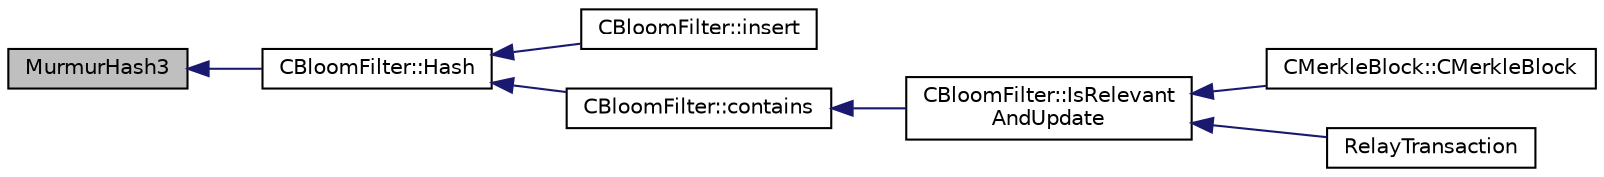 digraph "MurmurHash3"
{
  edge [fontname="Helvetica",fontsize="10",labelfontname="Helvetica",labelfontsize="10"];
  node [fontname="Helvetica",fontsize="10",shape=record];
  rankdir="LR";
  Node606 [label="MurmurHash3",height=0.2,width=0.4,color="black", fillcolor="grey75", style="filled", fontcolor="black"];
  Node606 -> Node607 [dir="back",color="midnightblue",fontsize="10",style="solid",fontname="Helvetica"];
  Node607 [label="CBloomFilter::Hash",height=0.2,width=0.4,color="black", fillcolor="white", style="filled",URL="$class_c_bloom_filter.html#a19031bd85ec49cb6f6d2cd8aa3414c75"];
  Node607 -> Node608 [dir="back",color="midnightblue",fontsize="10",style="solid",fontname="Helvetica"];
  Node608 [label="CBloomFilter::insert",height=0.2,width=0.4,color="black", fillcolor="white", style="filled",URL="$class_c_bloom_filter.html#abba52843c7c691ef7deb07d9a645dcc2"];
  Node607 -> Node609 [dir="back",color="midnightblue",fontsize="10",style="solid",fontname="Helvetica"];
  Node609 [label="CBloomFilter::contains",height=0.2,width=0.4,color="black", fillcolor="white", style="filled",URL="$class_c_bloom_filter.html#afe62e10a4c4cf64e18a2a659d0bcc31b"];
  Node609 -> Node610 [dir="back",color="midnightblue",fontsize="10",style="solid",fontname="Helvetica"];
  Node610 [label="CBloomFilter::IsRelevant\lAndUpdate",height=0.2,width=0.4,color="black", fillcolor="white", style="filled",URL="$class_c_bloom_filter.html#aec420a9b66ab133090c2b4b8ed286f79",tooltip="Also adds any outputs which match the filter to the filter (to match their spending txes) ..."];
  Node610 -> Node611 [dir="back",color="midnightblue",fontsize="10",style="solid",fontname="Helvetica"];
  Node611 [label="CMerkleBlock::CMerkleBlock",height=0.2,width=0.4,color="black", fillcolor="white", style="filled",URL="$class_c_merkle_block.html#a5d08ce7034216ca25b0f9eab6bf8c389",tooltip="Create from a CBlock, filtering transactions according to filter Note that this will call IsRelevantA..."];
  Node610 -> Node612 [dir="back",color="midnightblue",fontsize="10",style="solid",fontname="Helvetica"];
  Node612 [label="RelayTransaction",height=0.2,width=0.4,color="black", fillcolor="white", style="filled",URL="$net_8h.html#a9b1fd21b29b86ead3587731eeaf7b42c"];
}
